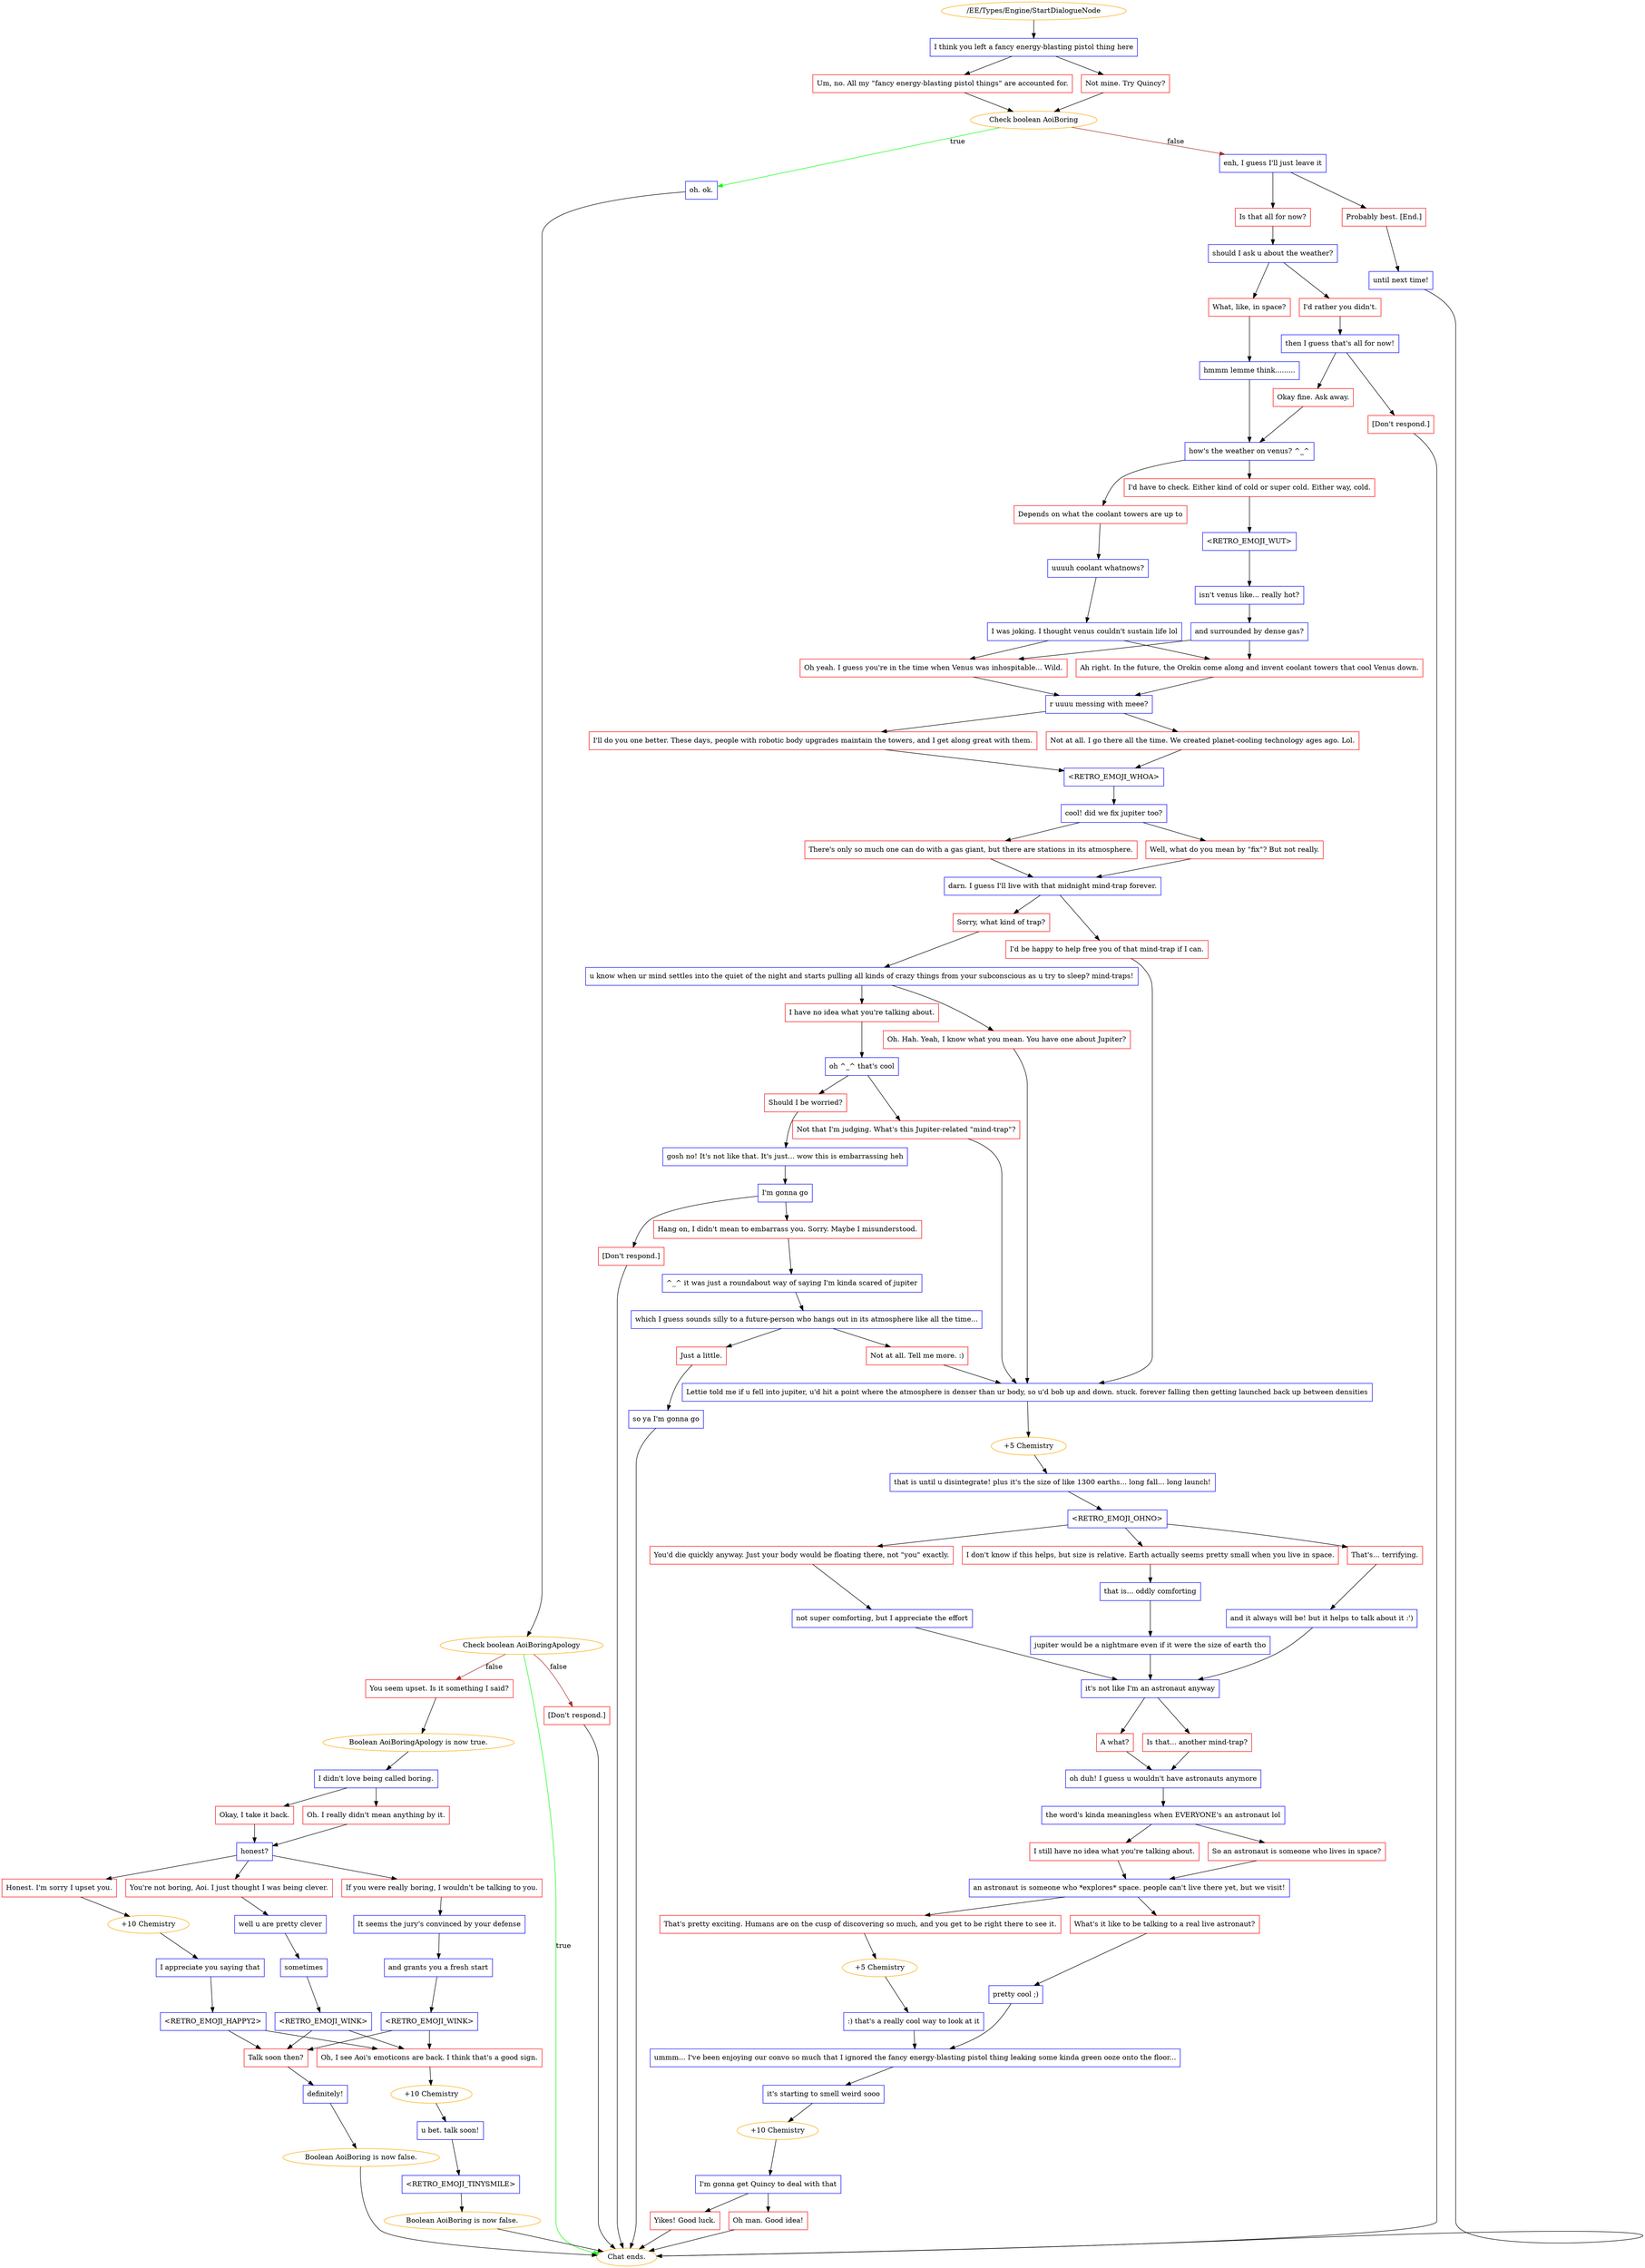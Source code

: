 digraph {
	136 [label="/EE/Types/Engine/StartDialogueNode",color=orange];
		136 -> 137;
	137 [label="I think you left a fancy energy-blasting pistol thing here",shape=box,color=blue];
		137 -> 138;
		137 -> 139;
	138 [label="Um, no. All my \"fancy energy-blasting pistol things\" are accounted for.",shape=box,color=red];
		138 -> 140;
	139 [label="Not mine. Try Quincy?",shape=box,color=red];
		139 -> 140;
	140 [label="Check boolean AoiBoring",color=orange];
		140 -> 141 [label=true,color=green];
		140 -> 142 [label=false,color=brown];
	141 [label="oh. ok.",shape=box,color=blue];
		141 -> 143;
	142 [label="enh, I guess I'll just leave it",shape=box,color=blue];
		142 -> 175;
		142 -> 176;
	143 [label="Check boolean AoiBoringApology",color=orange];
		143 -> "Chat ends." [label=true,color=green];
		143 -> 145 [label=false,color=brown];
		143 -> 146 [label=false,color=brown];
	175 [label="Is that all for now?",shape=box,color=red];
		175 -> 179;
	176 [label="Probably best. [End.]",shape=box,color=red];
		176 -> 177;
	"Chat ends." [color=orange];
	145 [label="You seem upset. Is it something I said?",shape=box,color=red];
		145 -> 148;
	146 [label="[Don't respond.]",shape=box,color=red];
		146 -> "Chat ends.";
	179 [label="should I ask u about the weather?",shape=box,color=blue];
		179 -> 181;
		179 -> 180;
	177 [label="until next time!",shape=box,color=blue];
		177 -> "Chat ends.";
	148 [label="Boolean AoiBoringApology is now true.",color=orange];
		148 -> 149;
	"Chat ends." [color=orange];
	181 [label="What, like, in space?",shape=box,color=red];
		181 -> 185;
	180 [label="I'd rather you didn't.",shape=box,color=red];
		180 -> 182;
	"Chat ends." [color=orange];
	149 [label="I didn't love being called boring.",shape=box,color=blue];
		149 -> 150;
		149 -> 151;
	185 [label="hmmm lemme think.........",shape=box,color=blue];
		185 -> 186;
	182 [label="then I guess that's all for now!",shape=box,color=blue];
		182 -> 184;
		182 -> 183;
	150 [label="Oh. I really didn't mean anything by it.",shape=box,color=red];
		150 -> 152;
	151 [label="Okay, I take it back.",shape=box,color=red];
		151 -> 152;
	186 [label="how's the weather on venus? ^_^",shape=box,color=blue];
		186 -> 188;
		186 -> 189;
	184 [label="Okay fine. Ask away.",shape=box,color=red];
		184 -> 186;
	183 [label="[Don't respond.]",shape=box,color=red];
		183 -> "Chat ends.";
	152 [label="honest?",shape=box,color=blue];
		152 -> 153;
		152 -> 154;
		152 -> 155;
	188 [label="Depends on what the coolant towers are up to",shape=box,color=red];
		188 -> 190;
	189 [label="I'd have to check. Either kind of cold or super cold. Either way, cold.",shape=box,color=red];
		189 -> 191;
	"Chat ends." [color=orange];
	153 [label="Honest. I'm sorry I upset you.",shape=box,color=red];
		153 -> 159;
	154 [label="You're not boring, Aoi. I just thought I was being clever.",shape=box,color=red];
		154 -> 157;
	155 [label="If you were really boring, I wouldn't be talking to you.",shape=box,color=red];
		155 -> 158;
	190 [label="uuuuh coolant whatnows?",shape=box,color=blue];
		190 -> 194;
	191 [label="<RETRO_EMOJI_WUT>",shape=box,color=blue];
		191 -> 192;
	159 [label="+10 Chemistry",color=orange];
		159 -> 156;
	157 [label="well u are pretty clever",shape=box,color=blue];
		157 -> 160;
	158 [label="It seems the jury's convinced by your defense",shape=box,color=blue];
		158 -> 161;
	194 [label="I was joking. I thought venus couldn't sustain life lol",shape=box,color=blue];
		194 -> 195;
		194 -> 196;
	192 [label="isn't venus like... really hot?",shape=box,color=blue];
		192 -> 193;
	156 [label="I appreciate you saying that",shape=box,color=blue];
		156 -> 162;
	160 [label="sometimes",shape=box,color=blue];
		160 -> 163;
	161 [label="and grants you a fresh start",shape=box,color=blue];
		161 -> 164;
	195 [label="Oh yeah. I guess you're in the time when Venus was inhospitable... Wild.",shape=box,color=red];
		195 -> 197;
	196 [label="Ah right. In the future, the Orokin come along and invent coolant towers that cool Venus down.",shape=box,color=red];
		196 -> 197;
	193 [label="and surrounded by dense gas?",shape=box,color=blue];
		193 -> 195;
		193 -> 196;
	162 [label="<RETRO_EMOJI_HAPPY2>",shape=box,color=blue];
		162 -> 165;
		162 -> 166;
	163 [label="<RETRO_EMOJI_WINK>",shape=box,color=blue];
		163 -> 165;
		163 -> 166;
	164 [label="<RETRO_EMOJI_WINK>",shape=box,color=blue];
		164 -> 165;
		164 -> 166;
	197 [label="r uuuu messing with meee?",shape=box,color=blue];
		197 -> 198;
		197 -> 199;
	165 [label="Talk soon then?",shape=box,color=red];
		165 -> 167;
	166 [label="Oh, I see Aoi's emoticons are back. I think that's a good sign.",shape=box,color=red];
		166 -> 171;
	198 [label="I'll do you one better. These days, people with robotic body upgrades maintain the towers, and I get along great with them.",shape=box,color=red];
		198 -> 200;
	199 [label="Not at all. I go there all the time. We created planet-cooling technology ages ago. Lol.",shape=box,color=red];
		199 -> 200;
	167 [label="definitely!",shape=box,color=blue];
		167 -> 169;
	171 [label="+10 Chemistry",color=orange];
		171 -> 168;
	200 [label="<RETRO_EMOJI_WHOA>",shape=box,color=blue];
		200 -> 201;
	169 [label="Boolean AoiBoring is now false.",color=orange];
		169 -> "Chat ends.";
	168 [label="u bet. talk soon!",shape=box,color=blue];
		168 -> 172;
	201 [label="cool! did we fix jupiter too?",shape=box,color=blue];
		201 -> 202;
		201 -> 203;
	"Chat ends." [color=orange];
	172 [label="<RETRO_EMOJI_TINYSMILE>",shape=box,color=blue];
		172 -> 174;
	202 [label="There's only so much one can do with a gas giant, but there are stations in its atmosphere.",shape=box,color=red];
		202 -> 204;
	203 [label="Well, what do you mean by \"fix\"? But not really.",shape=box,color=red];
		203 -> 204;
	174 [label="Boolean AoiBoring is now false.",color=orange];
		174 -> "Chat ends.";
	204 [label="darn. I guess I'll live with that midnight mind-trap forever.",shape=box,color=blue];
		204 -> 205;
		204 -> 206;
	"Chat ends." [color=orange];
	205 [label="I'd be happy to help free you of that mind-trap if I can.",shape=box,color=red];
		205 -> 224;
	206 [label="Sorry, what kind of trap?",shape=box,color=red];
		206 -> 207;
	224 [label="Lettie told me if u fell into jupiter, u'd hit a point where the atmosphere is denser than ur body, so u'd bob up and down. stuck. forever falling then getting launched back up between densities",shape=box,color=blue];
		224 -> 225;
	207 [label="u know when ur mind settles into the quiet of the night and starts pulling all kinds of crazy things from your subconscious as u try to sleep? mind-traps!",shape=box,color=blue];
		207 -> 208;
		207 -> 209;
	225 [label="+5 Chemistry",color=orange];
		225 -> 226;
	208 [label="Oh. Hah. Yeah, I know what you mean. You have one about Jupiter?",shape=box,color=red];
		208 -> 224;
	209 [label="I have no idea what you're talking about.",shape=box,color=red];
		209 -> 210;
	226 [label="that is until u disintegrate! plus it's the size of like 1300 earths... long fall... long launch!",shape=box,color=blue];
		226 -> 227;
	210 [label="oh ^_^ that's cool",shape=box,color=blue];
		210 -> 211;
		210 -> 212;
	227 [label="<RETRO_EMOJI_OHNO>",shape=box,color=blue];
		227 -> 228;
		227 -> 229;
		227 -> 230;
	211 [label="Not that I'm judging. What's this Jupiter-related \"mind-trap\"?",shape=box,color=red];
		211 -> 224;
	212 [label="Should I be worried?",shape=box,color=red];
		212 -> 213;
	228 [label="That's... terrifying.",shape=box,color=red];
		228 -> 231;
	229 [label="You'd die quickly anyway. Just your body would be floating there, not \"you\" exactly.",shape=box,color=red];
		229 -> 232;
	230 [label="I don't know if this helps, but size is relative. Earth actually seems pretty small when you live in space.",shape=box,color=red];
		230 -> 233;
	213 [label="gosh no! It's not like that. It's just... wow this is embarrassing heh",shape=box,color=blue];
		213 -> 214;
	231 [label="and it always will be! but it helps to talk about it :')",shape=box,color=blue];
		231 -> 235;
	232 [label="not super comforting, but I appreciate the effort",shape=box,color=blue];
		232 -> 235;
	233 [label="that is... oddly comforting",shape=box,color=blue];
		233 -> 234;
	214 [label="I'm gonna go",shape=box,color=blue];
		214 -> 215;
		214 -> 216;
	235 [label="it's not like I'm an astronaut anyway",shape=box,color=blue];
		235 -> 236;
		235 -> 237;
	234 [label="jupiter would be a nightmare even if it were the size of earth tho",shape=box,color=blue];
		234 -> 235;
	215 [label="Hang on, I didn't mean to embarrass you. Sorry. Maybe I misunderstood.",shape=box,color=red];
		215 -> 218;
	216 [label="[Don't respond.]",shape=box,color=red];
		216 -> "Chat ends.";
	236 [label="A what?",shape=box,color=red];
		236 -> 238;
	237 [label="Is that... another mind-trap?",shape=box,color=red];
		237 -> 238;
	218 [label="^_^ it was just a roundabout way of saying I'm kinda scared of jupiter",shape=box,color=blue];
		218 -> 219;
	"Chat ends." [color=orange];
	238 [label="oh duh! I guess u wouldn't have astronauts anymore",shape=box,color=blue];
		238 -> 239;
	219 [label="which I guess sounds silly to a future-person who hangs out in its atmosphere like all the time...",shape=box,color=blue];
		219 -> 220;
		219 -> 221;
	239 [label="the word's kinda meaningless when EVERYONE's an astronaut lol",shape=box,color=blue];
		239 -> 240;
		239 -> 241;
	220 [label="Not at all. Tell me more. :)",shape=box,color=red];
		220 -> 224;
	221 [label="Just a little.",shape=box,color=red];
		221 -> 222;
	240 [label="So an astronaut is someone who lives in space?",shape=box,color=red];
		240 -> 242;
	241 [label="I still have no idea what you're talking about.",shape=box,color=red];
		241 -> 242;
	222 [label="so ya I'm gonna go",shape=box,color=blue];
		222 -> "Chat ends.";
	242 [label="an astronaut is someone who *explores* space. people can't live there yet, but we visit!",shape=box,color=blue];
		242 -> 243;
		242 -> 244;
	"Chat ends." [color=orange];
	243 [label="That's pretty exciting. Humans are on the cusp of discovering so much, and you get to be right there to see it.",shape=box,color=red];
		243 -> 246;
	244 [label="What's it like to be talking to a real live astronaut?",shape=box,color=red];
		244 -> 247;
	246 [label="+5 Chemistry",color=orange];
		246 -> 245;
	247 [label="pretty cool ;)",shape=box,color=blue];
		247 -> 248;
	245 [label=":) that's a really cool way to look at it",shape=box,color=blue];
		245 -> 248;
	248 [label="ummm... I've been enjoying our convo so much that I ignored the fancy energy-blasting pistol thing leaking some kinda green ooze onto the floor...",shape=box,color=blue];
		248 -> 249;
	249 [label="it's starting to smell weird sooo",shape=box,color=blue];
		249 -> 251;
	251 [label="+10 Chemistry",color=orange];
		251 -> 250;
	250 [label="I'm gonna get Quincy to deal with that",shape=box,color=blue];
		250 -> 252;
		250 -> 253;
	252 [label="Yikes! Good luck.",shape=box,color=red];
		252 -> "Chat ends.";
	253 [label="Oh man. Good idea!",shape=box,color=red];
		253 -> "Chat ends.";
	"Chat ends." [color=orange];
	"Chat ends." [color=orange];
}